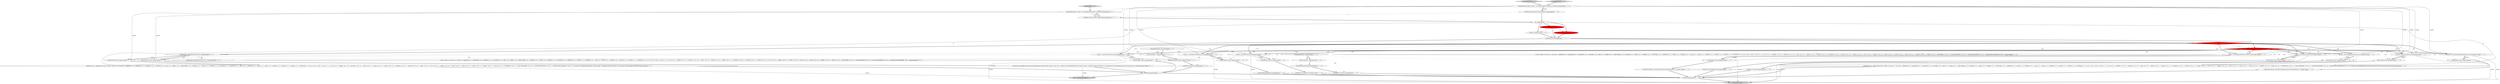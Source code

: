digraph {
38 [style = filled, label = "setState(591)@@@7@@@['0', '1', '0']", fillcolor = red, shape = ellipse image = "AAA1AAABBB2BBB"];
19 [style = filled, label = "_errHandler.sync(this)@@@8@@@['1', '1', '1']", fillcolor = white, shape = ellipse image = "AAA0AAABBB1BBB"];
15 [style = filled, label = "enterOuterAlt(_localctx,2)@@@18@@@['1', '1', '0']", fillcolor = white, shape = ellipse image = "AAA0AAABBB1BBB"];
42 [style = filled, label = "TableIdentifierContext _localctx = new TableIdentifierContext(_ctx,getState())@@@3@@@['0', '0', '1']", fillcolor = white, shape = ellipse image = "AAA0AAABBB3BBB"];
21 [style = filled, label = "{exitRule()}@@@91@@@['1', '1', '0']", fillcolor = white, shape = ellipse image = "AAA0AAABBB1BBB"];
45 [style = filled, label = "return _localctx@@@53@@@['0', '0', '1']", fillcolor = lightgray, shape = ellipse image = "AAA0AAABBB3BBB"];
24 [style = filled, label = "primaryExpression['1', '0', '0']", fillcolor = lightgray, shape = diamond image = "AAA0AAABBB1BBB"];
1 [style = filled, label = "enterOuterAlt(_localctx,8)@@@74@@@['1', '1', '0']", fillcolor = white, shape = ellipse image = "AAA0AAABBB1BBB"];
31 [style = filled, label = "enterOuterAlt(_localctx,3)@@@25@@@['1', '1', '0']", fillcolor = white, shape = ellipse image = "AAA0AAABBB1BBB"];
8 [style = filled, label = "getInterpreter().adaptivePredict(_input,77,_ctx)@@@9@@@['1', '0', '0']", fillcolor = red, shape = diamond image = "AAA1AAABBB1BBB"];
40 [style = filled, label = "getInterpreter().adaptivePredict(_input,79,_ctx)@@@9@@@['0', '1', '0']", fillcolor = red, shape = diamond image = "AAA1AAABBB2BBB"];
46 [style = filled, label = "_errHandler.reportError(this,re)@@@47@@@['0', '0', '1']", fillcolor = white, shape = ellipse image = "AAA0AAABBB3BBB"];
6 [style = filled, label = "enterOuterAlt(_localctx,1)@@@11@@@['1', '1', '0']", fillcolor = white, shape = ellipse image = "AAA0AAABBB1BBB"];
18 [style = filled, label = "_localctx = new ParenthesizedExpressionContext(_localctx)@@@73@@@['1', '1', '0']", fillcolor = white, shape = ellipse image = "AAA0AAABBB1BBB"];
37 [style = filled, label = "_localctx = new StarContext(_localctx)@@@31@@@['1', '1', '0']", fillcolor = white, shape = ellipse image = "AAA0AAABBB1BBB"];
48 [style = filled, label = "{setState(728)_errHandler.sync(this)switch (getInterpreter().adaptivePredict(_input,93,_ctx)) {case 1:{setState(725)((TableIdentifierContext)_localctx).catalog = identifier()setState(726)match(T__3)}breaksetState(730)((TableIdentifierContext)_localctx).name = identifier()}@@@27@@@['0', '0', '1']", fillcolor = white, shape = ellipse image = "AAA0AAABBB3BBB"];
7 [style = filled, label = "{setState(578)_la = _input.LA(1)if ((((_la) & ~0x3f) == 0 && ((1L << _la) & ((1L << ANALYZE) | (1L << ANALYZED) | (1L << CATALOGS) | (1L << COLUMNS) | (1L << DAY) | (1L << DEBUG) | (1L << EXECUTABLE) | (1L << EXPLAIN) | (1L << FIRST) | (1L << FORMAT) | (1L << FUNCTIONS) | (1L << GRAPHVIZ) | (1L << HOUR) | (1L << INTERVAL) | (1L << LAST) | (1L << LIMIT) | (1L << MAPPED) | (1L << MINUTE) | (1L << MONTH) | (1L << OPTIMIZED))) != 0) || ((((_la - 65)) & ~0x3f) == 0 && ((1L << (_la - 65)) & ((1L << (PARSED - 65)) | (1L << (PHYSICAL - 65)) | (1L << (PLAN - 65)) | (1L << (RLIKE - 65)) | (1L << (QUERY - 65)) | (1L << (SCHEMAS - 65)) | (1L << (SECOND - 65)) | (1L << (SHOW - 65)) | (1L << (SYS - 65)) | (1L << (TABLES - 65)) | (1L << (TEXT - 65)) | (1L << (TYPE - 65)) | (1L << (TYPES - 65)) | (1L << (VERIFY - 65)) | (1L << (YEAR - 65)) | (1L << (IDENTIFIER - 65)) | (1L << (DIGIT_IDENTIFIER - 65)) | (1L << (QUOTED_IDENTIFIER - 65)) | (1L << (BACKQUOTED_IDENTIFIER - 65)))) != 0)) {{setState(575)qualifiedName()setState(576)match(DOT)}}setState(580)match(ASTERISK)}@@@33@@@['1', '1', '0']", fillcolor = white, shape = ellipse image = "AAA0AAABBB1BBB"];
9 [style = filled, label = "_errHandler.recover(this,re)@@@89@@@['1', '1', '0']", fillcolor = white, shape = ellipse image = "AAA0AAABBB1BBB"];
3 [style = filled, label = "enterOuterAlt(_localctx,5)@@@49@@@['1', '1', '0']", fillcolor = white, shape = ellipse image = "AAA0AAABBB1BBB"];
10 [style = filled, label = "{setState(582)match(T__0)setState(583)query()setState(584)match(T__1)}@@@57@@@['1', '1', '0']", fillcolor = white, shape = ellipse image = "AAA0AAABBB1BBB"];
22 [style = filled, label = "enterRule(_localctx,60,RULE_primaryExpression)@@@4@@@['1', '1', '0']", fillcolor = white, shape = ellipse image = "AAA0AAABBB1BBB"];
44 [style = filled, label = "(((_la) & ~0x3f) == 0 && ((1L << _la) & ((1L << ANALYZE) | (1L << ANALYZED) | (1L << CATALOGS) | (1L << COLUMNS) | (1L << DAY) | (1L << DEBUG) | (1L << EXECUTABLE) | (1L << EXPLAIN) | (1L << FIRST) | (1L << FORMAT) | (1L << FUNCTIONS) | (1L << GRAPHVIZ) | (1L << HOUR) | (1L << INTERVAL) | (1L << LAST) | (1L << LIMIT) | (1L << MAPPED) | (1L << MINUTE) | (1L << MONTH) | (1L << OPTIMIZED))) != 0) || ((((_la - 65)) & ~0x3f) == 0 && ((1L << (_la - 65)) & ((1L << (PARSED - 65)) | (1L << (PHYSICAL - 65)) | (1L << (PLAN - 65)) | (1L << (RLIKE - 65)) | (1L << (QUERY - 65)) | (1L << (SCHEMAS - 65)) | (1L << (SECOND - 65)) | (1L << (SHOW - 65)) | (1L << (SYS - 65)) | (1L << (TABLES - 65)) | (1L << (TEXT - 65)) | (1L << (TYPE - 65)) | (1L << (TYPES - 65)) | (1L << (VERIFY - 65)) | (1L << (YEAR - 65)) | (1L << (IDENTIFIER - 65)) | (1L << (DIGIT_IDENTIFIER - 65)) | (1L << (QUOTED_IDENTIFIER - 65)) | (1L << (BACKQUOTED_IDENTIFIER - 65)))) != 0)@@@14@@@['0', '0', '1']", fillcolor = white, shape = diamond image = "AAA0AAABBB3BBB"];
11 [style = filled, label = "RecognitionException re@@@86@@@['1', '1', '0']", fillcolor = white, shape = diamond image = "AAA0AAABBB1BBB"];
55 [style = filled, label = "enterOuterAlt(_localctx,2)@@@26@@@['0', '0', '1']", fillcolor = white, shape = ellipse image = "AAA0AAABBB3BBB"];
14 [style = filled, label = "setState(585)@@@7@@@['1', '0', '0']", fillcolor = red, shape = ellipse image = "AAA1AAABBB1BBB"];
36 [style = filled, label = "PrimaryExpressionContext _localctx = new PrimaryExpressionContext(_ctx,getState())@@@3@@@['1', '1', '0']", fillcolor = white, shape = ellipse image = "AAA0AAABBB1BBB"];
20 [style = filled, label = "{setState(587)match(T__0)setState(588)expression()setState(589)match(T__1)}@@@75@@@['1', '1', '0']", fillcolor = white, shape = ellipse image = "AAA0AAABBB1BBB"];
54 [style = filled, label = "tableIdentifier['0', '0', '1']", fillcolor = lightgray, shape = diamond image = "AAA0AAABBB3BBB"];
51 [style = filled, label = "{setState(722)_la = _input.LA(1)if ((((_la) & ~0x3f) == 0 && ((1L << _la) & ((1L << ANALYZE) | (1L << ANALYZED) | (1L << CATALOGS) | (1L << COLUMNS) | (1L << DAY) | (1L << DEBUG) | (1L << EXECUTABLE) | (1L << EXPLAIN) | (1L << FIRST) | (1L << FORMAT) | (1L << FUNCTIONS) | (1L << GRAPHVIZ) | (1L << HOUR) | (1L << INTERVAL) | (1L << LAST) | (1L << LIMIT) | (1L << MAPPED) | (1L << MINUTE) | (1L << MONTH) | (1L << OPTIMIZED))) != 0) || ((((_la - 65)) & ~0x3f) == 0 && ((1L << (_la - 65)) & ((1L << (PARSED - 65)) | (1L << (PHYSICAL - 65)) | (1L << (PLAN - 65)) | (1L << (RLIKE - 65)) | (1L << (QUERY - 65)) | (1L << (SCHEMAS - 65)) | (1L << (SECOND - 65)) | (1L << (SHOW - 65)) | (1L << (SYS - 65)) | (1L << (TABLES - 65)) | (1L << (TEXT - 65)) | (1L << (TYPE - 65)) | (1L << (TYPES - 65)) | (1L << (VERIFY - 65)) | (1L << (YEAR - 65)) | (1L << (IDENTIFIER - 65)) | (1L << (DIGIT_IDENTIFIER - 65)) | (1L << (QUOTED_IDENTIFIER - 65)) | (1L << (BACKQUOTED_IDENTIFIER - 65)))) != 0)) {{setState(719)((TableIdentifierContext)_localctx).catalog = identifier()setState(720)match(T__3)}}setState(724)match(TABLE_IDENTIFIER)}@@@11@@@['0', '0', '1']", fillcolor = white, shape = ellipse image = "AAA0AAABBB3BBB"];
17 [style = filled, label = "_localctx = new SubqueryExpressionContext(_localctx)@@@55@@@['1', '1', '0']", fillcolor = white, shape = ellipse image = "AAA0AAABBB1BBB"];
34 [style = filled, label = "(((_la) & ~0x3f) == 0 && ((1L << _la) & ((1L << ANALYZE) | (1L << ANALYZED) | (1L << CATALOGS) | (1L << COLUMNS) | (1L << DAY) | (1L << DEBUG) | (1L << EXECUTABLE) | (1L << EXPLAIN) | (1L << FIRST) | (1L << FORMAT) | (1L << FUNCTIONS) | (1L << GRAPHVIZ) | (1L << HOUR) | (1L << INTERVAL) | (1L << LAST) | (1L << LIMIT) | (1L << MAPPED) | (1L << MINUTE) | (1L << MONTH) | (1L << OPTIMIZED))) != 0) || ((((_la - 65)) & ~0x3f) == 0 && ((1L << (_la - 65)) & ((1L << (PARSED - 65)) | (1L << (PHYSICAL - 65)) | (1L << (PLAN - 65)) | (1L << (RLIKE - 65)) | (1L << (QUERY - 65)) | (1L << (SCHEMAS - 65)) | (1L << (SECOND - 65)) | (1L << (SHOW - 65)) | (1L << (SYS - 65)) | (1L << (TABLES - 65)) | (1L << (TEXT - 65)) | (1L << (TYPE - 65)) | (1L << (TYPES - 65)) | (1L << (VERIFY - 65)) | (1L << (YEAR - 65)) | (1L << (IDENTIFIER - 65)) | (1L << (DIGIT_IDENTIFIER - 65)) | (1L << (QUOTED_IDENTIFIER - 65)) | (1L << (BACKQUOTED_IDENTIFIER - 65)))) != 0)@@@36@@@['1', '1', '0']", fillcolor = white, shape = diamond image = "AAA0AAABBB1BBB"];
32 [style = filled, label = "{setState(572)castExpression()}@@@12@@@['1', '1', '0']", fillcolor = white, shape = ellipse image = "AAA0AAABBB1BBB"];
35 [style = filled, label = "return _localctx@@@94@@@['1', '1', '0']", fillcolor = lightgray, shape = ellipse image = "AAA0AAABBB1BBB"];
13 [style = filled, label = "_localctx.exception = re@@@87@@@['1', '1', '0']", fillcolor = white, shape = ellipse image = "AAA0AAABBB1BBB"];
56 [style = filled, label = "enterOuterAlt(_localctx,1)@@@10@@@['0', '0', '1']", fillcolor = white, shape = ellipse image = "AAA0AAABBB3BBB"];
43 [style = filled, label = "RecognitionException re@@@45@@@['0', '0', '1']", fillcolor = white, shape = diamond image = "AAA0AAABBB3BBB"];
16 [style = filled, label = "{setState(574)constant()}@@@26@@@['1', '1', '0']", fillcolor = white, shape = ellipse image = "AAA0AAABBB1BBB"];
39 [style = filled, label = "primaryExpression['0', '1', '0']", fillcolor = lightgray, shape = diamond image = "AAA0AAABBB2BBB"];
0 [style = filled, label = "_localctx = new ConstantDefaultContext(_localctx)@@@24@@@['1', '1', '0']", fillcolor = white, shape = ellipse image = "AAA0AAABBB1BBB"];
50 [style = filled, label = "getInterpreter().adaptivePredict(_input,94,_ctx)@@@9@@@['0', '0', '1']", fillcolor = white, shape = diamond image = "AAA0AAABBB3BBB"];
29 [style = filled, label = "_localctx = new FunctionContext(_localctx)@@@48@@@['1', '1', '0']", fillcolor = white, shape = ellipse image = "AAA0AAABBB1BBB"];
2 [style = filled, label = "{setState(586)qualifiedName()}@@@68@@@['1', '1', '0']", fillcolor = white, shape = ellipse image = "AAA0AAABBB1BBB"];
4 [style = filled, label = "{exitRule()}@@@50@@@['1', '1', '1']", fillcolor = white, shape = ellipse image = "AAA0AAABBB1BBB"];
30 [style = filled, label = "_localctx = new CastContext(_localctx)@@@10@@@['1', '1', '0']", fillcolor = white, shape = ellipse image = "AAA0AAABBB1BBB"];
26 [style = filled, label = "enterOuterAlt(_localctx,6)@@@56@@@['1', '1', '0']", fillcolor = white, shape = ellipse image = "AAA0AAABBB1BBB"];
23 [style = filled, label = "_errHandler.reportError(this,re)@@@88@@@['1', '1', '0']", fillcolor = white, shape = ellipse image = "AAA0AAABBB1BBB"];
41 [style = filled, label = "_errHandler.recover(this,re)@@@48@@@['0', '0', '1']", fillcolor = white, shape = ellipse image = "AAA0AAABBB3BBB"];
53 [style = filled, label = "setState(731)@@@7@@@['0', '0', '1']", fillcolor = white, shape = ellipse image = "AAA0AAABBB3BBB"];
49 [style = filled, label = "getInterpreter().adaptivePredict(_input,93,_ctx)@@@30@@@['0', '0', '1']", fillcolor = white, shape = diamond image = "AAA0AAABBB3BBB"];
33 [style = filled, label = "enterOuterAlt(_localctx,4)@@@32@@@['1', '1', '0']", fillcolor = white, shape = ellipse image = "AAA0AAABBB1BBB"];
25 [style = filled, label = "int _la@@@5@@@['1', '1', '1']", fillcolor = white, shape = ellipse image = "AAA0AAABBB1BBB"];
52 [style = filled, label = "_localctx.exception = re@@@46@@@['0', '0', '1']", fillcolor = white, shape = ellipse image = "AAA0AAABBB3BBB"];
27 [style = filled, label = "_localctx = new DereferenceContext(_localctx)@@@66@@@['1', '1', '0']", fillcolor = white, shape = ellipse image = "AAA0AAABBB1BBB"];
5 [style = filled, label = "_localctx = new ExtractContext(_localctx)@@@17@@@['1', '1', '0']", fillcolor = white, shape = ellipse image = "AAA0AAABBB1BBB"];
28 [style = filled, label = "enterOuterAlt(_localctx,7)@@@67@@@['1', '1', '0']", fillcolor = white, shape = ellipse image = "AAA0AAABBB1BBB"];
47 [style = filled, label = "enterRule(_localctx,94,RULE_tableIdentifier)@@@4@@@['0', '0', '1']", fillcolor = white, shape = ellipse image = "AAA0AAABBB3BBB"];
12 [style = filled, label = "{setState(573)extractExpression()}@@@19@@@['1', '1', '0']", fillcolor = white, shape = ellipse image = "AAA0AAABBB1BBB"];
8->30 [style = bold, label=""];
8->30 [style = dotted, label="true"];
8->28 [style = dotted, label="true"];
40->18 [style = dotted, label="true"];
26->10 [style = bold, label=""];
37->33 [style = solid, label="_localctx"];
25->7 [style = solid, label="_la"];
36->30 [style = solid, label="_localctx"];
27->28 [style = bold, label=""];
48->4 [style = bold, label=""];
40->28 [style = dotted, label="true"];
40->5 [style = dotted, label="true"];
36->17 [style = solid, label="_localctx"];
1->20 [style = bold, label=""];
5->15 [style = bold, label=""];
25->53 [style = bold, label=""];
50->56 [style = bold, label=""];
40->31 [style = dotted, label="true"];
36->22 [style = solid, label="_localctx"];
25->14 [style = bold, label=""];
30->6 [style = bold, label=""];
40->37 [style = dotted, label="true"];
3->4 [style = bold, label=""];
25->51 [style = solid, label="_la"];
8->37 [style = dotted, label="true"];
17->26 [style = solid, label="_localctx"];
36->18 [style = solid, label="_localctx"];
8->0 [style = bold, label=""];
48->45 [style = solid, label="_localctx"];
53->19 [style = bold, label=""];
55->48 [style = bold, label=""];
0->31 [style = solid, label="_localctx"];
50->55 [style = bold, label=""];
11->13 [style = bold, label=""];
9->21 [style = bold, label=""];
43->46 [style = dotted, label="true"];
29->3 [style = solid, label="_localctx"];
8->0 [style = dotted, label="true"];
21->35 [style = bold, label=""];
37->33 [style = bold, label=""];
8->27 [style = bold, label=""];
8->31 [style = dotted, label="true"];
40->37 [style = bold, label=""];
50->55 [style = dotted, label="true"];
6->32 [style = bold, label=""];
33->7 [style = bold, label=""];
22->25 [style = bold, label=""];
30->35 [style = solid, label="_localctx"];
40->26 [style = dotted, label="true"];
12->21 [style = bold, label=""];
8->18 [style = bold, label=""];
42->47 [style = solid, label="_localctx"];
8->17 [style = dotted, label="true"];
50->44 [style = dotted, label="true"];
40->0 [style = bold, label=""];
4->21 [style = bold, label=""];
41->4 [style = bold, label=""];
40->6 [style = dotted, label="true"];
40->30 [style = dotted, label="true"];
36->27 [style = solid, label="_localctx"];
10->21 [style = bold, label=""];
11->13 [style = dotted, label="true"];
27->28 [style = solid, label="_localctx"];
8->34 [style = dotted, label="true"];
46->41 [style = bold, label=""];
40->29 [style = dotted, label="true"];
56->51 [style = bold, label=""];
8->17 [style = bold, label=""];
4->45 [style = bold, label=""];
8->50 [style = dashed, label="0"];
47->25 [style = bold, label=""];
18->1 [style = bold, label=""];
40->5 [style = bold, label=""];
8->33 [style = dotted, label="true"];
2->21 [style = bold, label=""];
40->3 [style = dotted, label="true"];
40->17 [style = bold, label=""];
8->18 [style = dotted, label="true"];
15->12 [style = bold, label=""];
8->29 [style = dotted, label="true"];
43->52 [style = dotted, label="true"];
40->15 [style = dotted, label="true"];
0->31 [style = bold, label=""];
40->29 [style = bold, label=""];
40->17 [style = dotted, label="true"];
25->38 [style = bold, label=""];
50->49 [style = dotted, label="true"];
18->1 [style = solid, label="_localctx"];
40->34 [style = dotted, label="true"];
5->15 [style = solid, label="_localctx"];
8->40 [style = dashed, label="0"];
52->46 [style = bold, label=""];
51->4 [style = bold, label=""];
51->45 [style = solid, label="_localctx"];
42->47 [style = bold, label=""];
8->15 [style = dotted, label="true"];
14->19 [style = bold, label=""];
11->9 [style = dotted, label="true"];
19->50 [style = bold, label=""];
8->3 [style = dotted, label="true"];
38->19 [style = bold, label=""];
54->42 [style = bold, label=""];
0->35 [style = solid, label="_localctx"];
42->56 [style = solid, label="_localctx"];
8->6 [style = dotted, label="true"];
40->27 [style = bold, label=""];
36->37 [style = solid, label="_localctx"];
14->38 [style = dashed, label="0"];
36->29 [style = solid, label="_localctx"];
40->1 [style = dotted, label="true"];
40->30 [style = bold, label=""];
8->37 [style = bold, label=""];
30->6 [style = solid, label="_localctx"];
19->40 [style = bold, label=""];
40->27 [style = dotted, label="true"];
8->26 [style = dotted, label="true"];
22->47 [style = dashed, label="0"];
17->26 [style = bold, label=""];
32->21 [style = bold, label=""];
14->53 [style = dashed, label="0"];
40->33 [style = dotted, label="true"];
36->0 [style = solid, label="_localctx"];
37->35 [style = solid, label="_localctx"];
17->35 [style = solid, label="_localctx"];
31->16 [style = bold, label=""];
36->5 [style = solid, label="_localctx"];
29->3 [style = bold, label=""];
11->23 [style = dotted, label="true"];
40->18 [style = bold, label=""];
43->52 [style = bold, label=""];
29->55 [style = dashed, label="0"];
40->0 [style = dotted, label="true"];
5->35 [style = solid, label="_localctx"];
19->8 [style = bold, label=""];
36->42 [style = dashed, label="0"];
20->21 [style = bold, label=""];
8->1 [style = dotted, label="true"];
28->2 [style = bold, label=""];
24->36 [style = bold, label=""];
42->55 [style = solid, label="_localctx"];
8->5 [style = bold, label=""];
8->5 [style = dotted, label="true"];
29->35 [style = solid, label="_localctx"];
16->21 [style = bold, label=""];
30->56 [style = dashed, label="0"];
27->35 [style = solid, label="_localctx"];
50->56 [style = dotted, label="true"];
13->23 [style = bold, label=""];
43->41 [style = dotted, label="true"];
7->21 [style = bold, label=""];
8->27 [style = dotted, label="true"];
18->35 [style = solid, label="_localctx"];
23->9 [style = bold, label=""];
39->36 [style = bold, label=""];
8->29 [style = bold, label=""];
36->22 [style = bold, label=""];
}
